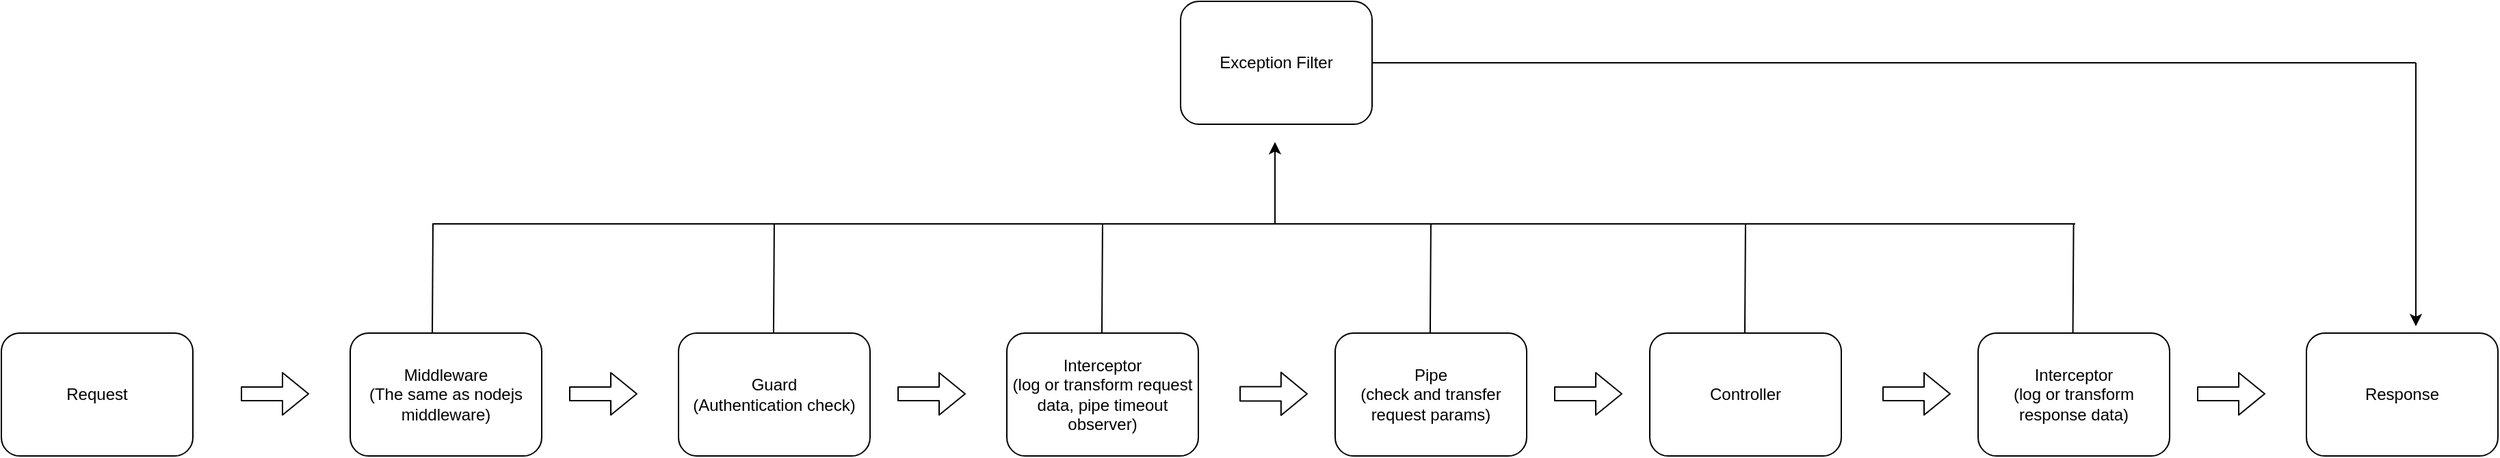 <mxfile version="13.1.3">
    <diagram id="6hGFLwfOUW9BJ-s0fimq" name="Page-1">
        <mxGraphModel dx="1023" dy="183" grid="1" gridSize="25" guides="1" tooltips="1" connect="1" arrows="1" fold="1" page="1" pageScale="1" pageWidth="827" pageHeight="1169" background="none" math="0" shadow="0">
            <root>
                <mxCell id="0"/>
                <mxCell id="1" parent="0"/>
                <mxCell id="3" value="" style="shape=flexArrow;endArrow=classic;html=1;" parent="1" edge="1">
                    <mxGeometry width="50" height="50" relative="1" as="geometry">
                        <mxPoint x="140" y="504.47" as="sourcePoint"/>
                        <mxPoint x="190" y="504.47" as="targetPoint"/>
                    </mxGeometry>
                </mxCell>
                <mxCell id="4" value="Middleware&lt;br&gt;(The same as nodejs middleware)" style="rounded=1;whiteSpace=wrap;html=1;" parent="1" vertex="1">
                    <mxGeometry x="220" y="460" width="140" height="90" as="geometry"/>
                </mxCell>
                <mxCell id="5" value="" style="shape=flexArrow;endArrow=classic;html=1;" parent="1" edge="1">
                    <mxGeometry width="50" height="50" relative="1" as="geometry">
                        <mxPoint x="380" y="504.47" as="sourcePoint"/>
                        <mxPoint x="430" y="504.47" as="targetPoint"/>
                    </mxGeometry>
                </mxCell>
                <mxCell id="8" value="" style="shape=flexArrow;endArrow=classic;html=1;" parent="1" edge="1">
                    <mxGeometry width="50" height="50" relative="1" as="geometry">
                        <mxPoint x="620" y="504.47" as="sourcePoint"/>
                        <mxPoint x="670" y="504.47" as="targetPoint"/>
                    </mxGeometry>
                </mxCell>
                <mxCell id="12" value="" style="shape=flexArrow;endArrow=classic;html=1;" parent="1" edge="1">
                    <mxGeometry width="50" height="50" relative="1" as="geometry">
                        <mxPoint x="1100" y="504.47" as="sourcePoint"/>
                        <mxPoint x="1150" y="504.47" as="targetPoint"/>
                    </mxGeometry>
                </mxCell>
                <mxCell id="14" value="" style="shape=flexArrow;endArrow=classic;html=1;" parent="1" edge="1">
                    <mxGeometry width="50" height="50" relative="1" as="geometry">
                        <mxPoint x="1340" y="504.47" as="sourcePoint"/>
                        <mxPoint x="1390" y="504.47" as="targetPoint"/>
                    </mxGeometry>
                </mxCell>
                <mxCell id="32" value="" style="endArrow=none;html=1;exitX=0.5;exitY=0;exitDx=0;exitDy=0;" parent="1" edge="1">
                    <mxGeometry width="50" height="50" relative="1" as="geometry">
                        <mxPoint x="280" y="460" as="sourcePoint"/>
                        <mxPoint x="280.5" y="380" as="targetPoint"/>
                    </mxGeometry>
                </mxCell>
                <mxCell id="37" value="" style="endArrow=classic;html=1;" parent="1" edge="1">
                    <mxGeometry width="50" height="50" relative="1" as="geometry">
                        <mxPoint x="896" y="380" as="sourcePoint"/>
                        <mxPoint x="896" y="320" as="targetPoint"/>
                    </mxGeometry>
                </mxCell>
                <mxCell id="39" value="Request" style="rounded=1;whiteSpace=wrap;html=1;" parent="1" vertex="1">
                    <mxGeometry x="-35" y="460" width="140" height="90" as="geometry"/>
                </mxCell>
                <mxCell id="40" value="Guard&lt;br&gt;(Authentication check)" style="rounded=1;whiteSpace=wrap;html=1;" parent="1" vertex="1">
                    <mxGeometry x="460" y="460" width="140" height="90" as="geometry"/>
                </mxCell>
                <mxCell id="41" value="Interceptor&lt;br&gt;(log or transform request data, pipe timeout observer)" style="rounded=1;whiteSpace=wrap;html=1;" parent="1" vertex="1">
                    <mxGeometry x="700" y="460" width="140" height="90" as="geometry"/>
                </mxCell>
                <mxCell id="42" value="" style="shape=flexArrow;endArrow=classic;html=1;width=10.526;endSize=6.021;" parent="1" edge="1">
                    <mxGeometry width="50" height="50" relative="1" as="geometry">
                        <mxPoint x="870" y="504.47" as="sourcePoint"/>
                        <mxPoint x="920" y="504.47" as="targetPoint"/>
                    </mxGeometry>
                </mxCell>
                <mxCell id="43" value="Pipe&lt;br&gt;(check and transfer request params)" style="rounded=1;whiteSpace=wrap;html=1;" parent="1" vertex="1">
                    <mxGeometry x="940" y="460" width="140" height="90" as="geometry"/>
                </mxCell>
                <mxCell id="44" value="Controller" style="rounded=1;whiteSpace=wrap;html=1;" parent="1" vertex="1">
                    <mxGeometry x="1170" y="460" width="140" height="90" as="geometry"/>
                </mxCell>
                <mxCell id="45" value="Interceptor&lt;br&gt;(log or transform response data)" style="rounded=1;whiteSpace=wrap;html=1;" parent="1" vertex="1">
                    <mxGeometry x="1410" y="460" width="140" height="90" as="geometry"/>
                </mxCell>
                <mxCell id="46" value="" style="shape=flexArrow;endArrow=classic;html=1;" parent="1" edge="1">
                    <mxGeometry width="50" height="50" relative="1" as="geometry">
                        <mxPoint x="1570.0" y="504.47" as="sourcePoint"/>
                        <mxPoint x="1620.0" y="504.47" as="targetPoint"/>
                    </mxGeometry>
                </mxCell>
                <mxCell id="47" value="Response" style="rounded=1;whiteSpace=wrap;html=1;" parent="1" vertex="1">
                    <mxGeometry x="1650" y="460" width="140" height="90" as="geometry"/>
                </mxCell>
                <mxCell id="48" value="Exception Filter" style="rounded=1;whiteSpace=wrap;html=1;" parent="1" vertex="1">
                    <mxGeometry x="827" y="217" width="140" height="90" as="geometry"/>
                </mxCell>
                <mxCell id="49" value="" style="endArrow=none;html=1;exitX=0.5;exitY=0;exitDx=0;exitDy=0;" parent="1" edge="1">
                    <mxGeometry width="50" height="50" relative="1" as="geometry">
                        <mxPoint x="529.47" y="460" as="sourcePoint"/>
                        <mxPoint x="529.97" y="380" as="targetPoint"/>
                    </mxGeometry>
                </mxCell>
                <mxCell id="50" value="" style="endArrow=none;html=1;exitX=0.5;exitY=0;exitDx=0;exitDy=0;" parent="1" edge="1">
                    <mxGeometry width="50" height="50" relative="1" as="geometry">
                        <mxPoint x="769.47" y="460" as="sourcePoint"/>
                        <mxPoint x="769.97" y="380" as="targetPoint"/>
                    </mxGeometry>
                </mxCell>
                <mxCell id="51" value="" style="endArrow=none;html=1;exitX=0.5;exitY=0;exitDx=0;exitDy=0;" parent="1" edge="1">
                    <mxGeometry width="50" height="50" relative="1" as="geometry">
                        <mxPoint x="1009.47" y="460" as="sourcePoint"/>
                        <mxPoint x="1009.97" y="380" as="targetPoint"/>
                    </mxGeometry>
                </mxCell>
                <mxCell id="52" value="" style="endArrow=none;html=1;exitX=0.5;exitY=0;exitDx=0;exitDy=0;" parent="1" edge="1">
                    <mxGeometry width="50" height="50" relative="1" as="geometry">
                        <mxPoint x="1239.47" y="460" as="sourcePoint"/>
                        <mxPoint x="1239.97" y="380" as="targetPoint"/>
                    </mxGeometry>
                </mxCell>
                <mxCell id="54" value="" style="endArrow=none;html=1;" parent="1" edge="1">
                    <mxGeometry width="50" height="50" relative="1" as="geometry">
                        <mxPoint x="280" y="380" as="sourcePoint"/>
                        <mxPoint x="1481" y="380" as="targetPoint"/>
                    </mxGeometry>
                </mxCell>
                <mxCell id="57" value="" style="endArrow=none;html=1;exitX=0.5;exitY=0;exitDx=0;exitDy=0;" parent="1" edge="1">
                    <mxGeometry width="50" height="50" relative="1" as="geometry">
                        <mxPoint x="1479.29" y="460" as="sourcePoint"/>
                        <mxPoint x="1479.79" y="380" as="targetPoint"/>
                    </mxGeometry>
                </mxCell>
                <mxCell id="61" value="" style="endArrow=none;html=1;exitX=1;exitY=0.5;exitDx=0;exitDy=0;" parent="1" source="48" edge="1">
                    <mxGeometry width="50" height="50" relative="1" as="geometry">
                        <mxPoint x="1359" y="455" as="sourcePoint"/>
                        <mxPoint x="1730" y="262" as="targetPoint"/>
                    </mxGeometry>
                </mxCell>
                <mxCell id="62" value="" style="endArrow=classic;html=1;" parent="1" edge="1">
                    <mxGeometry width="50" height="50" relative="1" as="geometry">
                        <mxPoint x="1730" y="262" as="sourcePoint"/>
                        <mxPoint x="1730" y="455" as="targetPoint"/>
                    </mxGeometry>
                </mxCell>
            </root>
        </mxGraphModel>
    </diagram>
</mxfile>